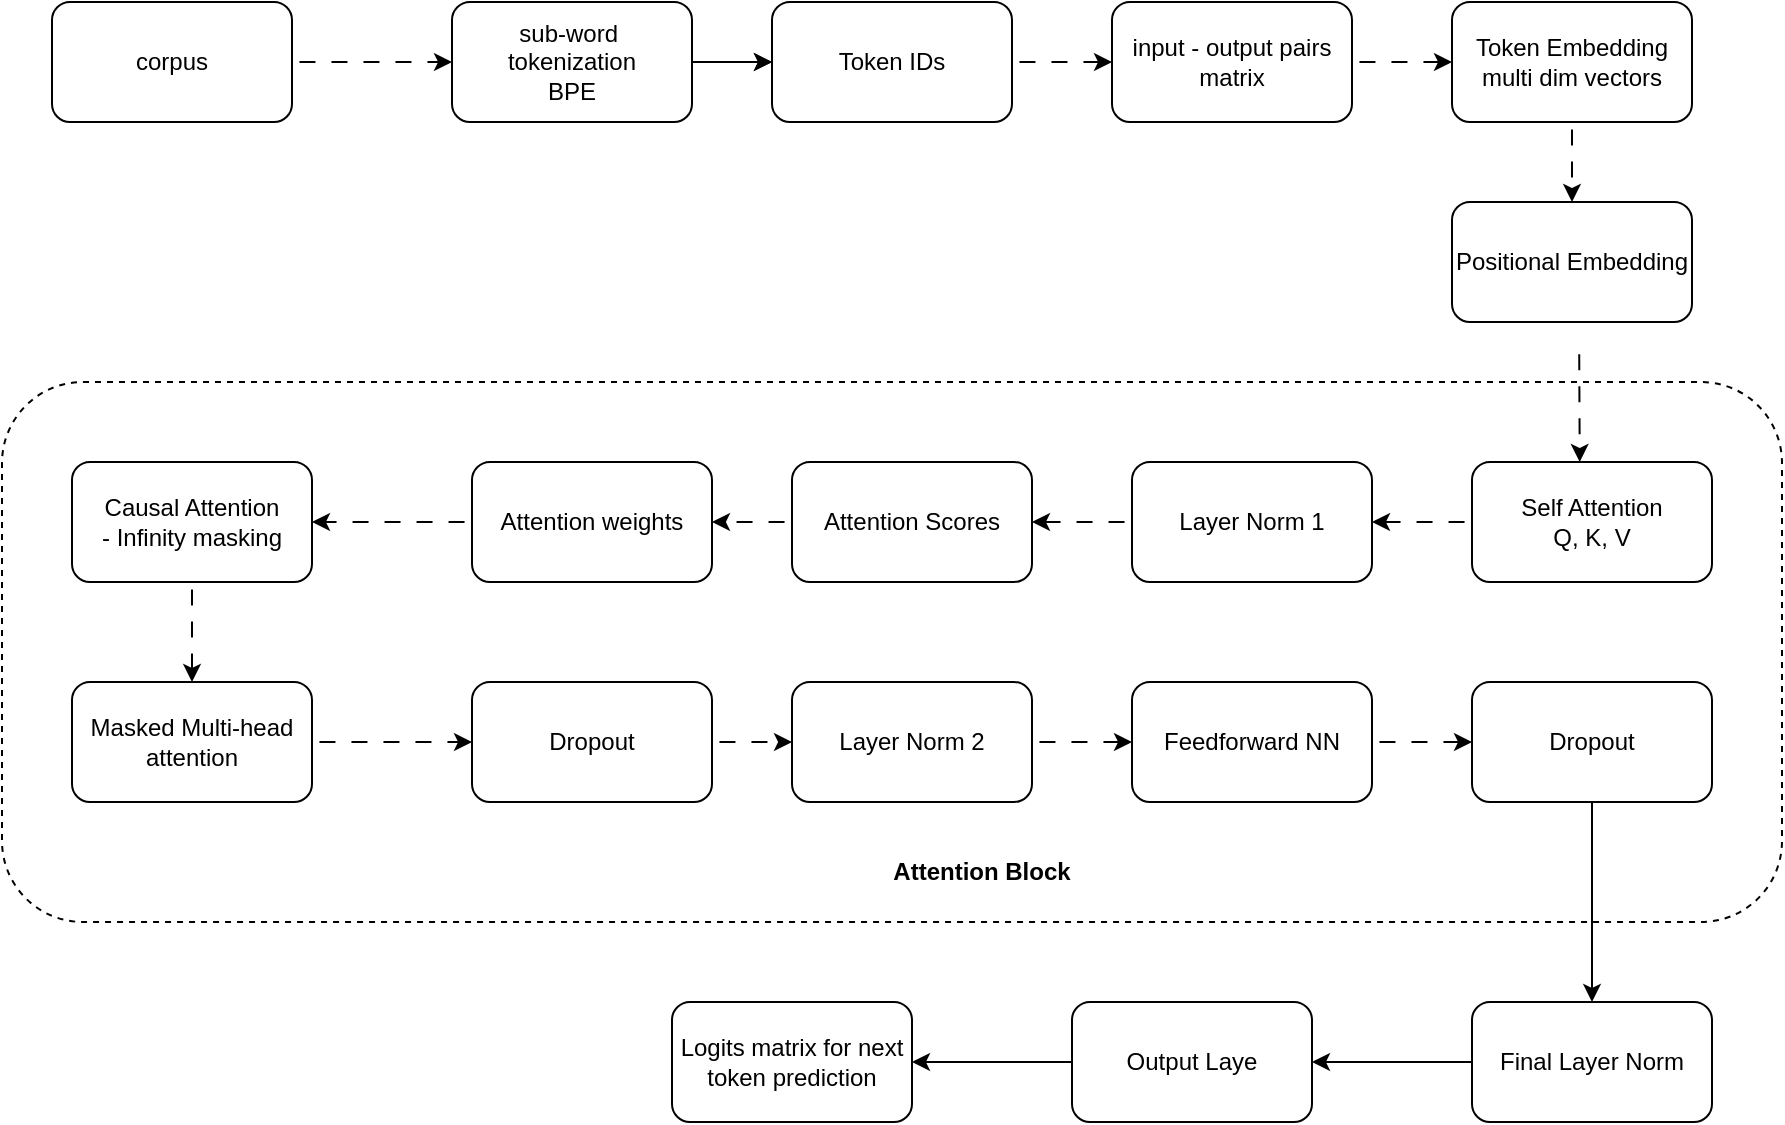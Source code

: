 <mxfile>
    <diagram id="nDIDQxm9bHd9AL-3DHXK" name="Page-1">
        <mxGraphModel dx="782" dy="659" grid="1" gridSize="10" guides="1" tooltips="1" connect="1" arrows="1" fold="1" page="1" pageScale="1" pageWidth="850" pageHeight="1100" math="0" shadow="0">
            <root>
                <mxCell id="0"/>
                <mxCell id="1" parent="0"/>
                <mxCell id="34" value="" style="rounded=1;whiteSpace=wrap;html=1;dashed=1;" vertex="1" parent="1">
                    <mxGeometry x="45" y="290" width="890" height="270" as="geometry"/>
                </mxCell>
                <mxCell id="4" value="" style="edgeStyle=none;html=1;flowAnimation=1;" edge="1" parent="1" source="2" target="3">
                    <mxGeometry relative="1" as="geometry"/>
                </mxCell>
                <mxCell id="2" value="corpus" style="rounded=1;whiteSpace=wrap;html=1;" vertex="1" parent="1">
                    <mxGeometry x="70" y="100" width="120" height="60" as="geometry"/>
                </mxCell>
                <mxCell id="6" value="" style="edgeStyle=none;html=1;flowAnimation=1;" edge="1" parent="1" source="19" target="5">
                    <mxGeometry relative="1" as="geometry"/>
                </mxCell>
                <mxCell id="20" value="" style="edgeStyle=none;html=1;" edge="1" parent="1" source="3" target="19">
                    <mxGeometry relative="1" as="geometry"/>
                </mxCell>
                <mxCell id="3" value="sub-word&amp;nbsp;&lt;div&gt;tokenization&lt;div&gt;BPE&lt;/div&gt;&lt;/div&gt;" style="whiteSpace=wrap;html=1;rounded=1;" vertex="1" parent="1">
                    <mxGeometry x="270" y="100" width="120" height="60" as="geometry"/>
                </mxCell>
                <mxCell id="8" value="" style="edgeStyle=none;html=1;flowAnimation=1;" edge="1" parent="1" source="5" target="7">
                    <mxGeometry relative="1" as="geometry"/>
                </mxCell>
                <mxCell id="5" value="input - output pairs matrix" style="whiteSpace=wrap;html=1;rounded=1;" vertex="1" parent="1">
                    <mxGeometry x="600" y="100" width="120" height="60" as="geometry"/>
                </mxCell>
                <mxCell id="10" value="" style="edgeStyle=none;html=1;flowAnimation=1;" edge="1" parent="1" source="7" target="9">
                    <mxGeometry relative="1" as="geometry"/>
                </mxCell>
                <mxCell id="7" value="Token Embedding&lt;div&gt;multi dim vectors&lt;/div&gt;" style="whiteSpace=wrap;html=1;rounded=1;" vertex="1" parent="1">
                    <mxGeometry x="770" y="100" width="120" height="60" as="geometry"/>
                </mxCell>
                <mxCell id="12" value="" style="edgeStyle=none;html=1;exitX=0.58;exitY=1.04;exitDx=0;exitDy=0;exitPerimeter=0;flowAnimation=1;" edge="1" parent="1">
                    <mxGeometry relative="1" as="geometry">
                        <mxPoint x="833.6" y="272.4" as="sourcePoint"/>
                        <mxPoint x="833.863" y="330" as="targetPoint"/>
                    </mxGeometry>
                </mxCell>
                <mxCell id="9" value="Positional Embedding" style="whiteSpace=wrap;html=1;rounded=1;" vertex="1" parent="1">
                    <mxGeometry x="770" y="200" width="120" height="60" as="geometry"/>
                </mxCell>
                <mxCell id="14" value="" style="edgeStyle=none;html=1;flowAnimation=1;" edge="1" parent="1" source="24" target="13">
                    <mxGeometry relative="1" as="geometry"/>
                </mxCell>
                <mxCell id="11" value="Self Attention&lt;div&gt;Q, K, V&lt;/div&gt;" style="whiteSpace=wrap;html=1;rounded=1;" vertex="1" parent="1">
                    <mxGeometry x="780" y="330" width="120" height="60" as="geometry"/>
                </mxCell>
                <mxCell id="16" value="" style="edgeStyle=none;html=1;flowAnimation=1;" edge="1" parent="1" source="13" target="15">
                    <mxGeometry relative="1" as="geometry"/>
                </mxCell>
                <mxCell id="13" value="Attention Scores" style="whiteSpace=wrap;html=1;rounded=1;" vertex="1" parent="1">
                    <mxGeometry x="440" y="330" width="120" height="60" as="geometry"/>
                </mxCell>
                <mxCell id="18" value="" style="edgeStyle=none;html=1;flowAnimation=1;" edge="1" parent="1" source="15" target="17">
                    <mxGeometry relative="1" as="geometry"/>
                </mxCell>
                <mxCell id="15" value="Attention weights" style="whiteSpace=wrap;html=1;rounded=1;" vertex="1" parent="1">
                    <mxGeometry x="280" y="330" width="120" height="60" as="geometry"/>
                </mxCell>
                <mxCell id="23" value="" style="edgeStyle=none;html=1;flowAnimation=1;" edge="1" parent="1" source="17" target="22">
                    <mxGeometry relative="1" as="geometry"/>
                </mxCell>
                <mxCell id="17" value="Causal Attention&lt;div&gt;- Infinity masking&lt;/div&gt;" style="whiteSpace=wrap;html=1;rounded=1;" vertex="1" parent="1">
                    <mxGeometry x="80" y="330" width="120" height="60" as="geometry"/>
                </mxCell>
                <mxCell id="21" value="" style="edgeStyle=none;html=1;flowAnimation=1;" edge="1" parent="1" source="3" target="19">
                    <mxGeometry relative="1" as="geometry">
                        <mxPoint x="425" y="130" as="sourcePoint"/>
                        <mxPoint x="570" y="130" as="targetPoint"/>
                    </mxGeometry>
                </mxCell>
                <mxCell id="19" value="Token IDs" style="whiteSpace=wrap;html=1;rounded=1;" vertex="1" parent="1">
                    <mxGeometry x="430" y="100" width="120" height="60" as="geometry"/>
                </mxCell>
                <mxCell id="27" value="" style="edgeStyle=none;html=1;flowAnimation=1;" edge="1" parent="1" source="22" target="26">
                    <mxGeometry relative="1" as="geometry"/>
                </mxCell>
                <mxCell id="22" value="Masked Multi-head attention" style="whiteSpace=wrap;html=1;rounded=1;" vertex="1" parent="1">
                    <mxGeometry x="80" y="440" width="120" height="60" as="geometry"/>
                </mxCell>
                <mxCell id="25" value="" style="edgeStyle=none;html=1;flowAnimation=1;" edge="1" parent="1" source="11" target="24">
                    <mxGeometry relative="1" as="geometry">
                        <mxPoint x="780" y="360" as="sourcePoint"/>
                        <mxPoint x="580" y="360" as="targetPoint"/>
                    </mxGeometry>
                </mxCell>
                <mxCell id="24" value="Layer Norm 1" style="rounded=1;whiteSpace=wrap;html=1;" vertex="1" parent="1">
                    <mxGeometry x="610" y="330" width="120" height="60" as="geometry"/>
                </mxCell>
                <mxCell id="29" value="" style="edgeStyle=none;html=1;flowAnimation=1;" edge="1" parent="1" source="26" target="28">
                    <mxGeometry relative="1" as="geometry"/>
                </mxCell>
                <mxCell id="26" value="Dropout" style="whiteSpace=wrap;html=1;rounded=1;" vertex="1" parent="1">
                    <mxGeometry x="280" y="440" width="120" height="60" as="geometry"/>
                </mxCell>
                <mxCell id="31" value="" style="edgeStyle=none;html=1;flowAnimation=1;" edge="1" parent="1" source="28" target="30">
                    <mxGeometry relative="1" as="geometry"/>
                </mxCell>
                <mxCell id="28" value="Layer Norm 2" style="whiteSpace=wrap;html=1;rounded=1;" vertex="1" parent="1">
                    <mxGeometry x="440" y="440" width="120" height="60" as="geometry"/>
                </mxCell>
                <mxCell id="33" value="" style="edgeStyle=none;html=1;flowAnimation=1;" edge="1" parent="1" source="30" target="32">
                    <mxGeometry relative="1" as="geometry"/>
                </mxCell>
                <mxCell id="30" value="Feedforward NN" style="whiteSpace=wrap;html=1;rounded=1;" vertex="1" parent="1">
                    <mxGeometry x="610" y="440" width="120" height="60" as="geometry"/>
                </mxCell>
                <mxCell id="37" value="" style="edgeStyle=none;html=1;" edge="1" parent="1" source="32" target="36">
                    <mxGeometry relative="1" as="geometry"/>
                </mxCell>
                <mxCell id="32" value="Dropout" style="whiteSpace=wrap;html=1;rounded=1;" vertex="1" parent="1">
                    <mxGeometry x="780" y="440" width="120" height="60" as="geometry"/>
                </mxCell>
                <mxCell id="35" value="Attention Block" style="text;html=1;align=center;verticalAlign=middle;whiteSpace=wrap;rounded=0;fontStyle=1" vertex="1" parent="1">
                    <mxGeometry x="480" y="520" width="110" height="30" as="geometry"/>
                </mxCell>
                <mxCell id="39" value="" style="edgeStyle=none;html=1;" edge="1" parent="1" source="36" target="38">
                    <mxGeometry relative="1" as="geometry"/>
                </mxCell>
                <mxCell id="36" value="Final Layer Norm" style="whiteSpace=wrap;html=1;rounded=1;" vertex="1" parent="1">
                    <mxGeometry x="780" y="600" width="120" height="60" as="geometry"/>
                </mxCell>
                <mxCell id="41" value="" style="edgeStyle=none;html=1;" edge="1" parent="1" source="38" target="40">
                    <mxGeometry relative="1" as="geometry"/>
                </mxCell>
                <mxCell id="38" value="Output Laye" style="whiteSpace=wrap;html=1;rounded=1;" vertex="1" parent="1">
                    <mxGeometry x="580" y="600" width="120" height="60" as="geometry"/>
                </mxCell>
                <mxCell id="40" value="Logits matrix for next token prediction" style="whiteSpace=wrap;html=1;rounded=1;" vertex="1" parent="1">
                    <mxGeometry x="380" y="600" width="120" height="60" as="geometry"/>
                </mxCell>
            </root>
        </mxGraphModel>
    </diagram>
</mxfile>